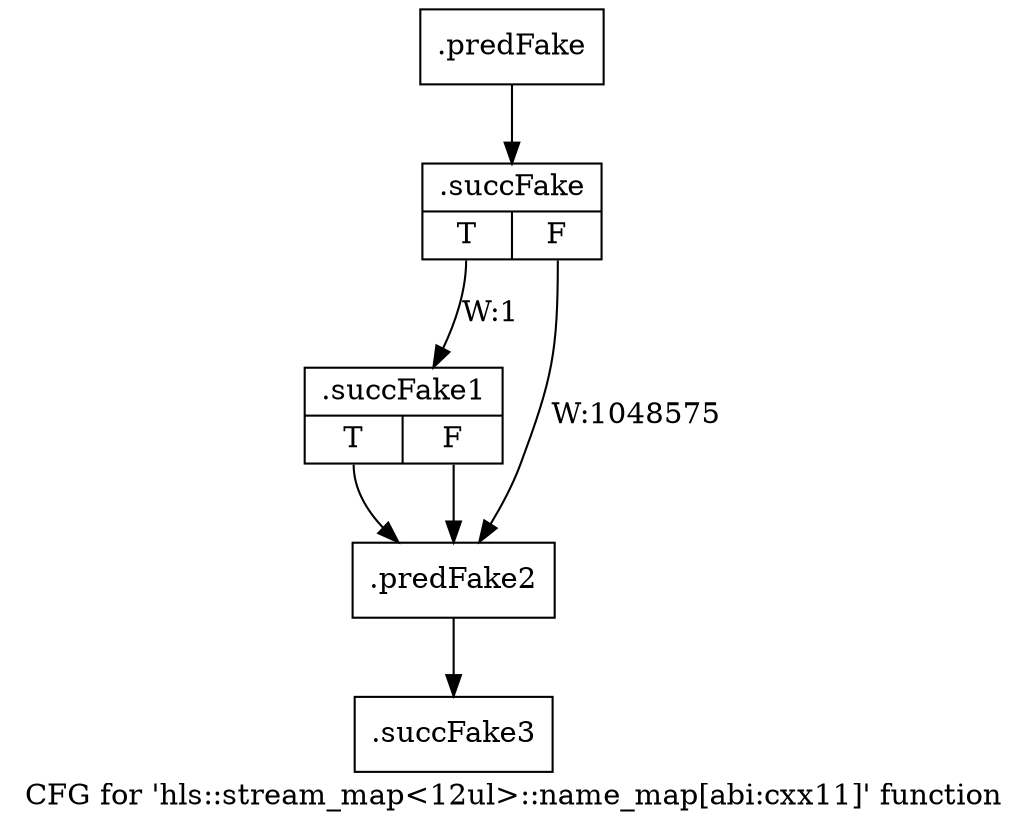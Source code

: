 digraph "CFG for 'hls::stream_map\<12ul\>::name_map[abi:cxx11]' function" {
	label="CFG for 'hls::stream_map\<12ul\>::name_map[abi:cxx11]' function";

	Node0x460a400 [shape=record,filename="/media/miguel/NewVolume/Linux/Xilinx/Vitis_HLS/2020.2/include/hls_stream_thread_unsafe.h",linenumber="117",label="{.predFake}"];
	Node0x460a400 -> Node0x47bd9b0[ callList="" memoryops="" filename="/media/miguel/NewVolume/Linux/Xilinx/Vitis_HLS/2020.2/include/hls_stream_thread_unsafe.h" execusionnum="2"];
	Node0x47bd9b0 [shape=record,filename="/media/miguel/NewVolume/Linux/Xilinx/Vitis_HLS/2020.2/include/hls_stream_thread_unsafe.h",linenumber="117",label="{.succFake|{<s0>T|<s1>F}}"];
	Node0x47bd9b0:s0 -> Node0x47bda60[label="W:1" callList="" memoryops="" filename="/media/miguel/NewVolume/Linux/Xilinx/Vitis_HLS/2020.2/include/hls_stream_thread_unsafe.h" execusionnum="0"];
	Node0x47bd9b0:s1 -> Node0x460aeb0[label="W:1048575"];
	Node0x47bda60 [shape=record,filename="/media/miguel/NewVolume/Linux/Xilinx/Vitis_HLS/2020.2/include/hls_stream_thread_unsafe.h",linenumber="117",label="{.succFake1|{<s0>T|<s1>F}}"];
	Node0x47bda60:s0 -> Node0x460aeb0[ callList="" memoryops="" filename="/media/miguel/NewVolume/Linux/Xilinx/Vitis_HLS/2020.2/include/hls_stream_thread_unsafe.h" execusionnum="0"];
	Node0x47bda60:s1 -> Node0x460aeb0;
	Node0x460aeb0 [shape=record,filename="/media/miguel/NewVolume/Linux/Xilinx/Vitis_HLS/2020.2/include/hls_stream_thread_unsafe.h",linenumber="118",label="{.predFake2}"];
	Node0x460aeb0 -> Node0x47bdbc0[ callList="" memoryops="" filename="/media/miguel/NewVolume/Linux/Xilinx/Vitis_HLS/2020.2/include/hls_stream_thread_unsafe.h" execusionnum="1048574"];
	Node0x47bdbc0 [shape=record,filename="/media/miguel/NewVolume/Linux/Xilinx/Vitis_HLS/2020.2/include/hls_stream_thread_unsafe.h",linenumber="118",label="{.succFake3}"];
}
